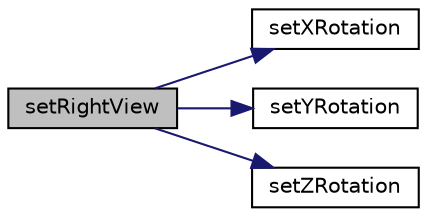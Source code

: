 digraph "setRightView"
{
  edge [fontname="Helvetica",fontsize="10",labelfontname="Helvetica",labelfontsize="10"];
  node [fontname="Helvetica",fontsize="10",shape=record];
  rankdir="LR";
  Node1 [label="setRightView",height=0.2,width=0.4,color="black", fillcolor="grey75", style="filled" fontcolor="black"];
  Node1 -> Node2 [color="midnightblue",fontsize="10",style="solid",fontname="Helvetica"];
  Node2 [label="setXRotation",height=0.2,width=0.4,color="black", fillcolor="white", style="filled",URL="$class_g_l_widget.html#a59cabf1708863e82bdfced18dc630e37"];
  Node1 -> Node3 [color="midnightblue",fontsize="10",style="solid",fontname="Helvetica"];
  Node3 [label="setYRotation",height=0.2,width=0.4,color="black", fillcolor="white", style="filled",URL="$class_g_l_widget.html#a38ddca1c05cad19158b0a88b172e857a"];
  Node1 -> Node4 [color="midnightblue",fontsize="10",style="solid",fontname="Helvetica"];
  Node4 [label="setZRotation",height=0.2,width=0.4,color="black", fillcolor="white", style="filled",URL="$class_g_l_widget.html#a6cb4ef9b53294acc68dd22f74cebfbe9"];
}
